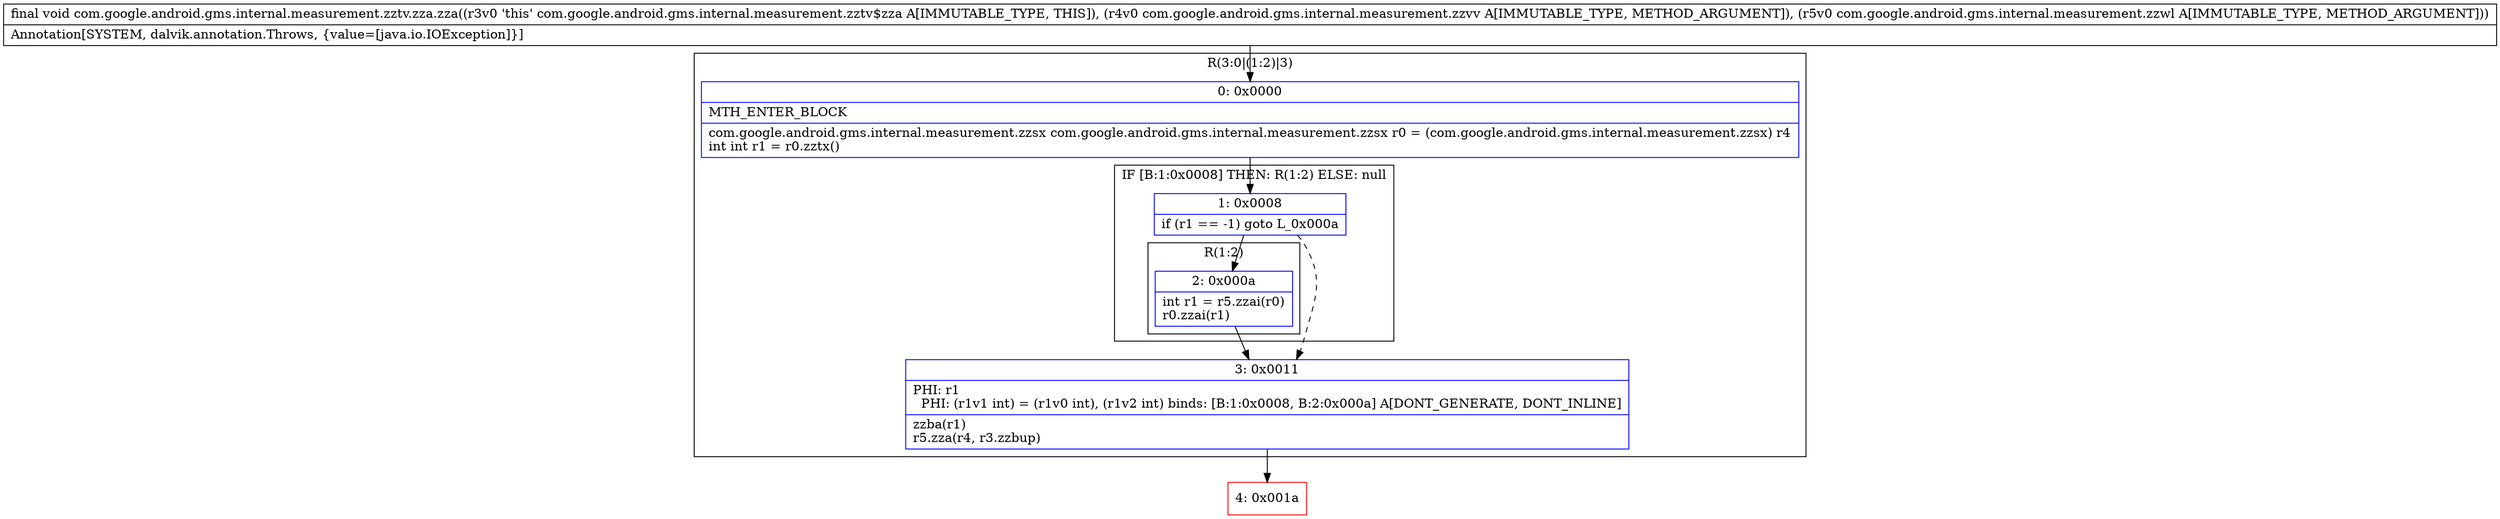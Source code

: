 digraph "CFG forcom.google.android.gms.internal.measurement.zztv.zza.zza(Lcom\/google\/android\/gms\/internal\/measurement\/zzvv;Lcom\/google\/android\/gms\/internal\/measurement\/zzwl;)V" {
subgraph cluster_Region_657772454 {
label = "R(3:0|(1:2)|3)";
node [shape=record,color=blue];
Node_0 [shape=record,label="{0\:\ 0x0000|MTH_ENTER_BLOCK\l|com.google.android.gms.internal.measurement.zzsx com.google.android.gms.internal.measurement.zzsx r0 = (com.google.android.gms.internal.measurement.zzsx) r4\lint int r1 = r0.zztx()\l}"];
subgraph cluster_IfRegion_521134915 {
label = "IF [B:1:0x0008] THEN: R(1:2) ELSE: null";
node [shape=record,color=blue];
Node_1 [shape=record,label="{1\:\ 0x0008|if (r1 == \-1) goto L_0x000a\l}"];
subgraph cluster_Region_293345401 {
label = "R(1:2)";
node [shape=record,color=blue];
Node_2 [shape=record,label="{2\:\ 0x000a|int r1 = r5.zzai(r0)\lr0.zzai(r1)\l}"];
}
}
Node_3 [shape=record,label="{3\:\ 0x0011|PHI: r1 \l  PHI: (r1v1 int) = (r1v0 int), (r1v2 int) binds: [B:1:0x0008, B:2:0x000a] A[DONT_GENERATE, DONT_INLINE]\l|zzba(r1)\lr5.zza(r4, r3.zzbup)\l}"];
}
Node_4 [shape=record,color=red,label="{4\:\ 0x001a}"];
MethodNode[shape=record,label="{final void com.google.android.gms.internal.measurement.zztv.zza.zza((r3v0 'this' com.google.android.gms.internal.measurement.zztv$zza A[IMMUTABLE_TYPE, THIS]), (r4v0 com.google.android.gms.internal.measurement.zzvv A[IMMUTABLE_TYPE, METHOD_ARGUMENT]), (r5v0 com.google.android.gms.internal.measurement.zzwl A[IMMUTABLE_TYPE, METHOD_ARGUMENT]))  | Annotation[SYSTEM, dalvik.annotation.Throws, \{value=[java.io.IOException]\}]\l}"];
MethodNode -> Node_0;
Node_0 -> Node_1;
Node_1 -> Node_2;
Node_1 -> Node_3[style=dashed];
Node_2 -> Node_3;
Node_3 -> Node_4;
}

